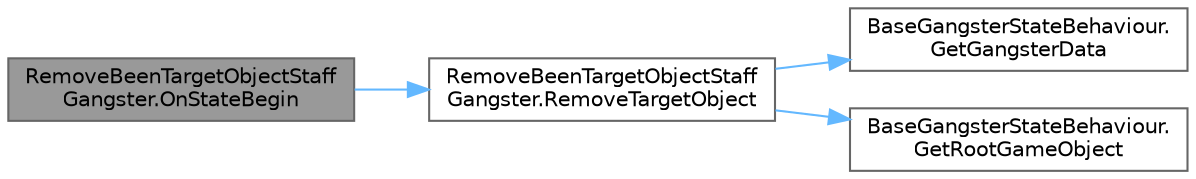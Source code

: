 digraph "RemoveBeenTargetObjectStaffGangster.OnStateBegin"
{
 // LATEX_PDF_SIZE
  bgcolor="transparent";
  edge [fontname=Helvetica,fontsize=10,labelfontname=Helvetica,labelfontsize=10];
  node [fontname=Helvetica,fontsize=10,shape=box,height=0.2,width=0.4];
  rankdir="LR";
  Node1 [id="Node000001",label="RemoveBeenTargetObjectStaff\lGangster.OnStateBegin",height=0.2,width=0.4,color="gray40", fillcolor="grey60", style="filled", fontcolor="black",tooltip=" "];
  Node1 -> Node2 [id="edge1_Node000001_Node000002",color="steelblue1",style="solid",tooltip=" "];
  Node2 [id="Node000002",label="RemoveBeenTargetObjectStaff\lGangster.RemoveTargetObject",height=0.2,width=0.4,color="grey40", fillcolor="white", style="filled",URL="$class_remove_been_target_object_staff_gangster.html#ac014287cdbf8481ea6ac7c8b23674b63",tooltip=" "];
  Node2 -> Node3 [id="edge2_Node000002_Node000003",color="steelblue1",style="solid",tooltip=" "];
  Node3 [id="Node000003",label="BaseGangsterStateBehaviour.\lGetGangsterData",height=0.2,width=0.4,color="grey40", fillcolor="white", style="filled",URL="$class_base_gangster_state_behaviour.html#a63287c9cd3b04561acd9b74689d9ac94",tooltip="客情報が存在するかのチェック"];
  Node2 -> Node4 [id="edge3_Node000002_Node000004",color="steelblue1",style="solid",tooltip=" "];
  Node4 [id="Node000004",label="BaseGangsterStateBehaviour.\lGetRootGameObject",height=0.2,width=0.4,color="grey40", fillcolor="white", style="filled",URL="$class_base_gangster_state_behaviour.html#a57901b1d3322d80700150fc145bef18b",tooltip=" "];
}
